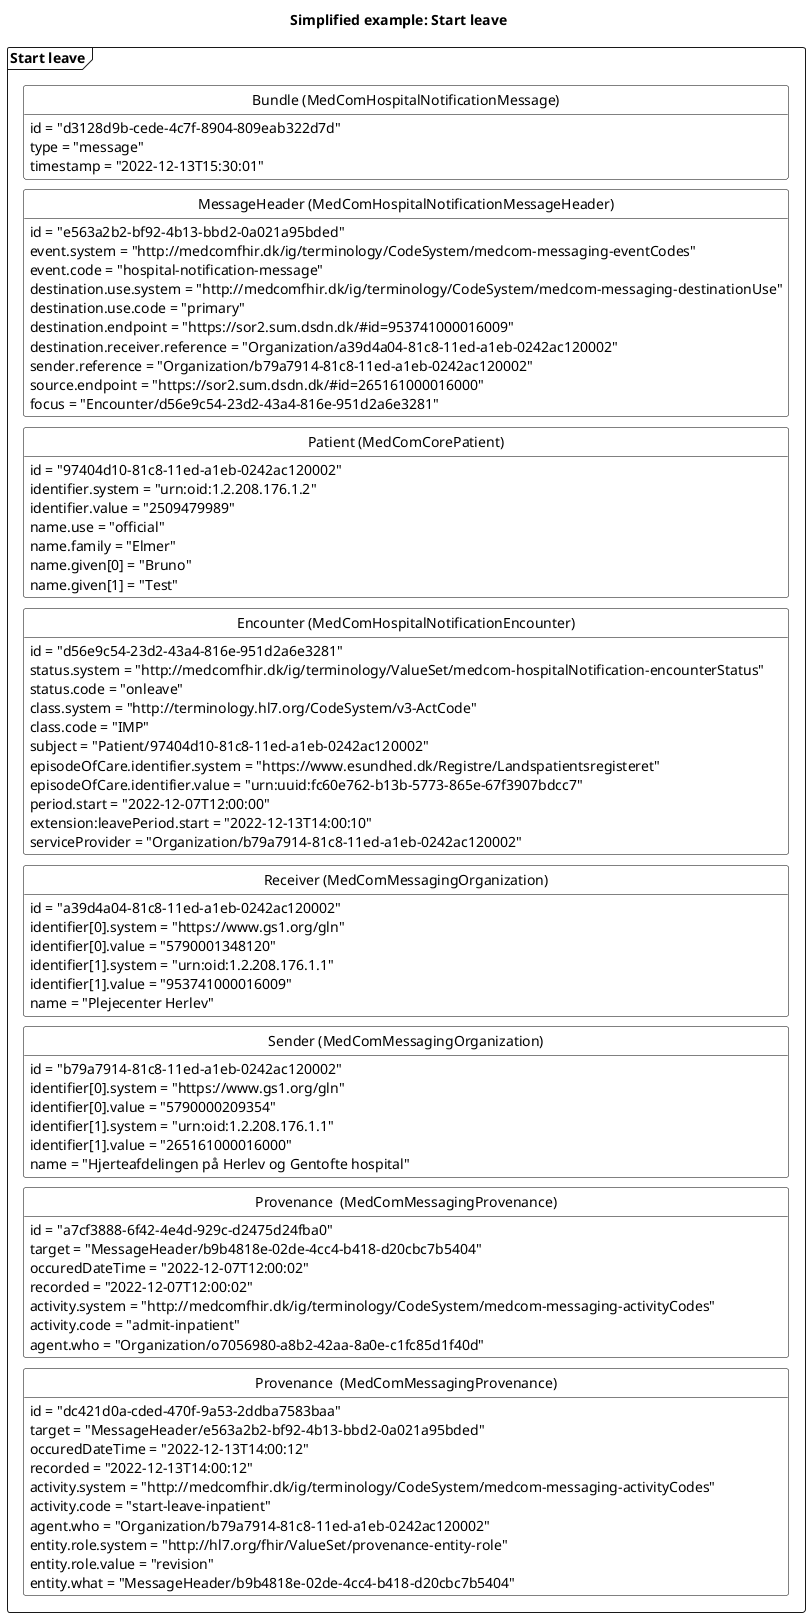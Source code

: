 @startuml HNstartOnleave
'layout
skinparam class {
    BackgroundColor White
    BorderColor Black
    ArrowColor Black
  }
hide circle
hide empty members
skinparam SameClassWidth true
skinparam Ranksep 10


'title
title Simplified example: Start leave


'Message 3: End onleave inpatient
package "Start leave" as startOnleave <<Frame>> {
    class "Bundle (MedComHospitalNotificationMessage)" as startOnleaveB{
        id = "d3128d9b-cede-4c7f-8904-809eab322d7d"
        type = "message"
        timestamp = "2022-12-13T15:30:01"
    }
    class "MessageHeader (MedComHospitalNotificationMessageHeader)" as startOnleaveMH{
        id = "e563a2b2-bf92-4b13-bbd2-0a021a95bded"
        event.system = "http://medcomfhir.dk/ig/terminology/CodeSystem/medcom-messaging-eventCodes"
        event.code = "hospital-notification-message"
        destination.use.system = "http://medcomfhir.dk/ig/terminology/CodeSystem/medcom-messaging-destinationUse"
        destination.use.code = "primary"
        destination.endpoint = "https://sor2.sum.dsdn.dk/#id=953741000016009"
        destination.receiver.reference = "Organization/a39d4a04-81c8-11ed-a1eb-0242ac120002"
        sender.reference = "Organization/b79a7914-81c8-11ed-a1eb-0242ac120002"
        source.endpoint = "https://sor2.sum.dsdn.dk/#id=265161000016000"
        focus = "Encounter/d56e9c54-23d2-43a4-816e-951d2a6e3281"
    }
    class "Patient (MedComCorePatient)" as startOnleavePT{
        id = "97404d10-81c8-11ed-a1eb-0242ac120002"
        identifier.system = "urn:oid:1.2.208.176.1.2"
        identifier.value = "2509479989"
        name.use = "official"
        name.family = "Elmer"
        name.given[0] = "Bruno"
        name.given[1] = "Test"
    }
    class "Encounter (MedComHospitalNotificationEncounter)" as startOnleaveENC{
        id = "d56e9c54-23d2-43a4-816e-951d2a6e3281"
        status.system = "http://medcomfhir.dk/ig/terminology/ValueSet/medcom-hospitalNotification-encounterStatus"
        status.code = "onleave"
        class.system = "http://terminology.hl7.org/CodeSystem/v3-ActCode"
        class.code = "IMP"
        subject = "Patient/97404d10-81c8-11ed-a1eb-0242ac120002"
        episodeOfCare.identifier.system = "https://www.esundhed.dk/Registre/Landspatientsregisteret"
        episodeOfCare.identifier.value = "urn:uuid:fc60e762-b13b-5773-865e-67f3907bdcc7"
        period.start = "2022-12-07T12:00:00"
        extension:leavePeriod.start = "2022-12-13T14:00:10"
        serviceProvider = "Organization/b79a7914-81c8-11ed-a1eb-0242ac120002"
    }    
    class "Receiver (MedComMessagingOrganization)" as startOnleaveROrg{
        id = "a39d4a04-81c8-11ed-a1eb-0242ac120002"
        identifier[0].system = "https://www.gs1.org/gln"
        identifier[0].value = "5790001348120"
        identifier[1].system = "urn:oid:1.2.208.176.1.1"
        identifier[1].value = "953741000016009"
        name = "Plejecenter Herlev"
    }
    class "Sender (MedComMessagingOrganization)" as startOnleaveSOrg{
        id = "b79a7914-81c8-11ed-a1eb-0242ac120002"
        identifier[0].system = "https://www.gs1.org/gln"
        identifier[0].value = "5790000209354"
        identifier[1].system = "urn:oid:1.2.208.176.1.1"
        identifier[1].value = "265161000016000"
        name = "Hjerteafdelingen på Herlev og Gentofte hospital" 
    }
    class "Provenance  (MedComMessagingProvenance)" as admitPRO{
        id = "a7cf3888-6f42-4e4d-929c-d2475d24fba0"
        target = "MessageHeader/b9b4818e-02de-4cc4-b418-d20cbc7b5404"
        occuredDateTime = "2022-12-07T12:00:02"
        recorded = "2022-12-07T12:00:02"
        activity.system = "http://medcomfhir.dk/ig/terminology/CodeSystem/medcom-messaging-activityCodes"
        activity.code = "admit-inpatient"
        agent.who = "Organization/o7056980-a8b2-42aa-8a0e-c1fc85d1f40d"
    }
    class "Provenance  (MedComMessagingProvenance)" as startOnleavePRO{
        id = "dc421d0a-cded-470f-9a53-2ddba7583baa"
        target = "MessageHeader/e563a2b2-bf92-4b13-bbd2-0a021a95bded"
        occuredDateTime = "2022-12-13T14:00:12"
        recorded = "2022-12-13T14:00:12"
        activity.system = "http://medcomfhir.dk/ig/terminology/CodeSystem/medcom-messaging-activityCodes"
        activity.code = "start-leave-inpatient"
        agent.who = "Organization/b79a7914-81c8-11ed-a1eb-0242ac120002"
        entity.role.system = "http://hl7.org/fhir/ValueSet/provenance-entity-role"
        entity.role.value = "revision"
        entity.what = "MessageHeader/b9b4818e-02de-4cc4-b418-d20cbc7b5404"
    }
startOnleaveB -[hidden]- startOnleaveMH
startOnleaveMH-[hidden]-startOnleavePT
startOnleavePT-[hidden]-startOnleaveENC
startOnleaveENC-[hidden]-startOnleaveROrg
startOnleaveROrg-[hidden]-startOnleaveSOrg
startOnleaveSOrg-[hidden]-admitPRO
admitPRO-[hidden]-startOnleavePRO

}



@enduml

